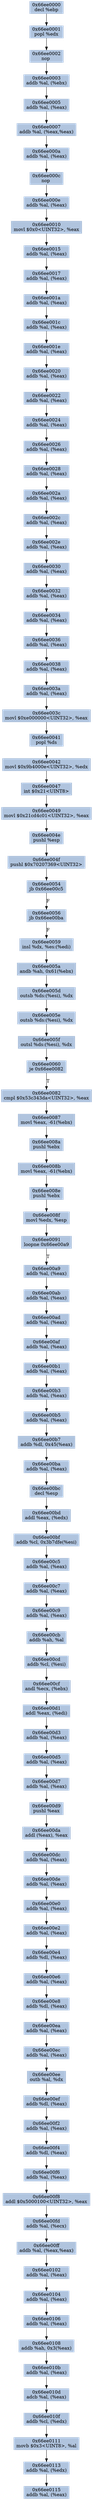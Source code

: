 digraph G {
node[shape=rectangle,style=filled,fillcolor=lightsteelblue,color=lightsteelblue]
bgcolor="transparent"
a0x66ee0000decl_ebp[label="0x66ee0000\ndecl %ebp"];
a0x66ee0001popl_edx[label="0x66ee0001\npopl %edx"];
a0x66ee0002nop_[label="0x66ee0002\nnop "];
a0x66ee0003addb_al_ebx_[label="0x66ee0003\naddb %al, (%ebx)"];
a0x66ee0005addb_al_eax_[label="0x66ee0005\naddb %al, (%eax)"];
a0x66ee0007addb_al_eaxeax_[label="0x66ee0007\naddb %al, (%eax,%eax)"];
a0x66ee000aaddb_al_eax_[label="0x66ee000a\naddb %al, (%eax)"];
a0x66ee000cnop_[label="0x66ee000c\nnop "];
a0x66ee000eaddb_al_eax_[label="0x66ee000e\naddb %al, (%eax)"];
a0x66ee0010movl_0x0UINT32_eax[label="0x66ee0010\nmovl $0x0<UINT32>, %eax"];
a0x66ee0015addb_al_eax_[label="0x66ee0015\naddb %al, (%eax)"];
a0x66ee0017addb_al_eax_[label="0x66ee0017\naddb %al, (%eax)"];
a0x66ee001aaddb_al_eax_[label="0x66ee001a\naddb %al, (%eax)"];
a0x66ee001caddb_al_eax_[label="0x66ee001c\naddb %al, (%eax)"];
a0x66ee001eaddb_al_eax_[label="0x66ee001e\naddb %al, (%eax)"];
a0x66ee0020addb_al_eax_[label="0x66ee0020\naddb %al, (%eax)"];
a0x66ee0022addb_al_eax_[label="0x66ee0022\naddb %al, (%eax)"];
a0x66ee0024addb_al_eax_[label="0x66ee0024\naddb %al, (%eax)"];
a0x66ee0026addb_al_eax_[label="0x66ee0026\naddb %al, (%eax)"];
a0x66ee0028addb_al_eax_[label="0x66ee0028\naddb %al, (%eax)"];
a0x66ee002aaddb_al_eax_[label="0x66ee002a\naddb %al, (%eax)"];
a0x66ee002caddb_al_eax_[label="0x66ee002c\naddb %al, (%eax)"];
a0x66ee002eaddb_al_eax_[label="0x66ee002e\naddb %al, (%eax)"];
a0x66ee0030addb_al_eax_[label="0x66ee0030\naddb %al, (%eax)"];
a0x66ee0032addb_al_eax_[label="0x66ee0032\naddb %al, (%eax)"];
a0x66ee0034addb_al_eax_[label="0x66ee0034\naddb %al, (%eax)"];
a0x66ee0036addb_al_eax_[label="0x66ee0036\naddb %al, (%eax)"];
a0x66ee0038addb_al_eax_[label="0x66ee0038\naddb %al, (%eax)"];
a0x66ee003aaddb_al_eax_[label="0x66ee003a\naddb %al, (%eax)"];
a0x66ee003cmovl_0xe000000UINT32_eax[label="0x66ee003c\nmovl $0xe000000<UINT32>, %eax"];
a0x66ee0041popl_ds[label="0x66ee0041\npopl %ds"];
a0x66ee0042movl_0x9b4000eUINT32_edx[label="0x66ee0042\nmovl $0x9b4000e<UINT32>, %edx"];
a0x66ee0047int_0x21UINT8[label="0x66ee0047\nint $0x21<UINT8>"];
a0x66ee0049movl_0x21cd4c01UINT32_eax[label="0x66ee0049\nmovl $0x21cd4c01<UINT32>, %eax"];
a0x66ee004epushl_esp[label="0x66ee004e\npushl %esp"];
a0x66ee004fpushl_0x70207369UINT32[label="0x66ee004f\npushl $0x70207369<UINT32>"];
a0x66ee0054jb_0x66ee00c5[label="0x66ee0054\njb 0x66ee00c5"];
a0x66ee0056jb_0x66ee00ba[label="0x66ee0056\njb 0x66ee00ba"];
a0x66ee0059insl_dx_es_edi_[label="0x66ee0059\ninsl %dx, %es:(%edi)"];
a0x66ee005aandb_ah_0x61ebx_[label="0x66ee005a\nandb %ah, 0x61(%ebx)"];
a0x66ee005doutsb_ds_esi__dx[label="0x66ee005d\noutsb %ds:(%esi), %dx"];
a0x66ee005eoutsb_ds_esi__dx[label="0x66ee005e\noutsb %ds:(%esi), %dx"];
a0x66ee005foutsl_ds_esi__dx[label="0x66ee005f\noutsl %ds:(%esi), %dx"];
a0x66ee0060je_0x66ee0082[label="0x66ee0060\nje 0x66ee0082"];
a0x66ee0082cmpl_0x53c343daUINT32_eax[label="0x66ee0082\ncmpl $0x53c343da<UINT32>, %eax"];
a0x66ee0087movl_eax__61ebx_[label="0x66ee0087\nmovl %eax, -61(%ebx)"];
a0x66ee008apushl_ebx[label="0x66ee008a\npushl %ebx"];
a0x66ee008bmovl_eax__61ebx_[label="0x66ee008b\nmovl %eax, -61(%ebx)"];
a0x66ee008epushl_ebx[label="0x66ee008e\npushl %ebx"];
a0x66ee008fmovl_edx_esp[label="0x66ee008f\nmovl %edx, %esp"];
a0x66ee0091loopne_0x66ee00a9[label="0x66ee0091\nloopne 0x66ee00a9"];
a0x66ee00a9addb_al_eax_[label="0x66ee00a9\naddb %al, (%eax)"];
a0x66ee00abaddb_al_eax_[label="0x66ee00ab\naddb %al, (%eax)"];
a0x66ee00adaddb_al_eax_[label="0x66ee00ad\naddb %al, (%eax)"];
a0x66ee00afaddb_al_eax_[label="0x66ee00af\naddb %al, (%eax)"];
a0x66ee00b1addb_al_eax_[label="0x66ee00b1\naddb %al, (%eax)"];
a0x66ee00b3addb_al_eax_[label="0x66ee00b3\naddb %al, (%eax)"];
a0x66ee00b5addb_al_eax_[label="0x66ee00b5\naddb %al, (%eax)"];
a0x66ee00b7addb_dl_0x45eax_[label="0x66ee00b7\naddb %dl, 0x45(%eax)"];
a0x66ee00baaddb_al_eax_[label="0x66ee00ba\naddb %al, (%eax)"];
a0x66ee00bcdecl_esp[label="0x66ee00bc\ndecl %esp"];
a0x66ee00bdaddl_eax_edx_[label="0x66ee00bd\naddl %eax, (%edx)"];
a0x66ee00bfaddb_cl_0x3b7dfeesi_[label="0x66ee00bf\naddb %cl, 0x3b7dfe(%esi)"];
a0x66ee00c5addb_al_eax_[label="0x66ee00c5\naddb %al, (%eax)"];
a0x66ee00c7addb_al_eax_[label="0x66ee00c7\naddb %al, (%eax)"];
a0x66ee00c9addb_al_eax_[label="0x66ee00c9\naddb %al, (%eax)"];
a0x66ee00cbaddb_ah_al[label="0x66ee00cb\naddb %ah, %al"];
a0x66ee00cdaddb_cl_esi_[label="0x66ee00cd\naddb %cl, (%esi)"];
a0x66ee00cfandl_ecx_ebx_[label="0x66ee00cf\nandl %ecx, (%ebx)"];
a0x66ee00d1addl_eax_edi_[label="0x66ee00d1\naddl %eax, (%edi)"];
a0x66ee00d3addb_al_eax_[label="0x66ee00d3\naddb %al, (%eax)"];
a0x66ee00d5addb_al_eax_[label="0x66ee00d5\naddb %al, (%eax)"];
a0x66ee00d7addb_al_eax_[label="0x66ee00d7\naddb %al, (%eax)"];
a0x66ee00d9pushl_eax[label="0x66ee00d9\npushl %eax"];
a0x66ee00daaddl_eax__eax[label="0x66ee00da\naddl (%eax), %eax"];
a0x66ee00dcaddb_al_eax_[label="0x66ee00dc\naddb %al, (%eax)"];
a0x66ee00deaddb_al_eax_[label="0x66ee00de\naddb %al, (%eax)"];
a0x66ee00e0addb_al_eax_[label="0x66ee00e0\naddb %al, (%eax)"];
a0x66ee00e2addb_al_eax_[label="0x66ee00e2\naddb %al, (%eax)"];
a0x66ee00e4addb_dl_eax_[label="0x66ee00e4\naddb %dl, (%eax)"];
a0x66ee00e6addb_al_eax_[label="0x66ee00e6\naddb %al, (%eax)"];
a0x66ee00e8addb_dl_eax_[label="0x66ee00e8\naddb %dl, (%eax)"];
a0x66ee00eaaddb_al_eax_[label="0x66ee00ea\naddb %al, (%eax)"];
a0x66ee00ecaddb_al_eax_[label="0x66ee00ec\naddb %al, (%eax)"];
a0x66ee00eeoutb_al_dx[label="0x66ee00ee\noutb %al, %dx"];
a0x66ee00efaddb_dl_eax_[label="0x66ee00ef\naddb %dl, (%eax)"];
a0x66ee00f2addb_al_eax_[label="0x66ee00f2\naddb %al, (%eax)"];
a0x66ee00f4addb_dl_eax_[label="0x66ee00f4\naddb %dl, (%eax)"];
a0x66ee00f6addb_al_eax_[label="0x66ee00f6\naddb %al, (%eax)"];
a0x66ee00f8addl_0x5000100UINT32_eax[label="0x66ee00f8\naddl $0x5000100<UINT32>, %eax"];
a0x66ee00fdaddb_al_ecx_[label="0x66ee00fd\naddb %al, (%ecx)"];
a0x66ee00ffaddb_al_eaxeax_[label="0x66ee00ff\naddb %al, (%eax,%eax)"];
a0x66ee0102addb_al_eax_[label="0x66ee0102\naddb %al, (%eax)"];
a0x66ee0104addb_al_eax_[label="0x66ee0104\naddb %al, (%eax)"];
a0x66ee0106addb_al_eax_[label="0x66ee0106\naddb %al, (%eax)"];
a0x66ee0108addb_ah_0x3eax_[label="0x66ee0108\naddb %ah, 0x3(%eax)"];
a0x66ee010baddb_al_eax_[label="0x66ee010b\naddb %al, (%eax)"];
a0x66ee010dadcb_al_eax_[label="0x66ee010d\nadcb %al, (%eax)"];
a0x66ee010faddb_cl_edx_[label="0x66ee010f\naddb %cl, (%edx)"];
a0x66ee0111movb_0x3UINT8_al[label="0x66ee0111\nmovb $0x3<UINT8>, %al"];
a0x66ee0113addb_al_edx_[label="0x66ee0113\naddb %al, (%edx)"];
a0x66ee0115addb_al_eax_[label="0x66ee0115\naddb %al, (%eax)"];
a0x66ee0000decl_ebp -> a0x66ee0001popl_edx [color="#000000"];
a0x66ee0001popl_edx -> a0x66ee0002nop_ [color="#000000"];
a0x66ee0002nop_ -> a0x66ee0003addb_al_ebx_ [color="#000000"];
a0x66ee0003addb_al_ebx_ -> a0x66ee0005addb_al_eax_ [color="#000000"];
a0x66ee0005addb_al_eax_ -> a0x66ee0007addb_al_eaxeax_ [color="#000000"];
a0x66ee0007addb_al_eaxeax_ -> a0x66ee000aaddb_al_eax_ [color="#000000"];
a0x66ee000aaddb_al_eax_ -> a0x66ee000cnop_ [color="#000000"];
a0x66ee000cnop_ -> a0x66ee000eaddb_al_eax_ [color="#000000"];
a0x66ee000eaddb_al_eax_ -> a0x66ee0010movl_0x0UINT32_eax [color="#000000"];
a0x66ee0010movl_0x0UINT32_eax -> a0x66ee0015addb_al_eax_ [color="#000000"];
a0x66ee0015addb_al_eax_ -> a0x66ee0017addb_al_eax_ [color="#000000"];
a0x66ee0017addb_al_eax_ -> a0x66ee001aaddb_al_eax_ [color="#000000"];
a0x66ee001aaddb_al_eax_ -> a0x66ee001caddb_al_eax_ [color="#000000"];
a0x66ee001caddb_al_eax_ -> a0x66ee001eaddb_al_eax_ [color="#000000"];
a0x66ee001eaddb_al_eax_ -> a0x66ee0020addb_al_eax_ [color="#000000"];
a0x66ee0020addb_al_eax_ -> a0x66ee0022addb_al_eax_ [color="#000000"];
a0x66ee0022addb_al_eax_ -> a0x66ee0024addb_al_eax_ [color="#000000"];
a0x66ee0024addb_al_eax_ -> a0x66ee0026addb_al_eax_ [color="#000000"];
a0x66ee0026addb_al_eax_ -> a0x66ee0028addb_al_eax_ [color="#000000"];
a0x66ee0028addb_al_eax_ -> a0x66ee002aaddb_al_eax_ [color="#000000"];
a0x66ee002aaddb_al_eax_ -> a0x66ee002caddb_al_eax_ [color="#000000"];
a0x66ee002caddb_al_eax_ -> a0x66ee002eaddb_al_eax_ [color="#000000"];
a0x66ee002eaddb_al_eax_ -> a0x66ee0030addb_al_eax_ [color="#000000"];
a0x66ee0030addb_al_eax_ -> a0x66ee0032addb_al_eax_ [color="#000000"];
a0x66ee0032addb_al_eax_ -> a0x66ee0034addb_al_eax_ [color="#000000"];
a0x66ee0034addb_al_eax_ -> a0x66ee0036addb_al_eax_ [color="#000000"];
a0x66ee0036addb_al_eax_ -> a0x66ee0038addb_al_eax_ [color="#000000"];
a0x66ee0038addb_al_eax_ -> a0x66ee003aaddb_al_eax_ [color="#000000"];
a0x66ee003aaddb_al_eax_ -> a0x66ee003cmovl_0xe000000UINT32_eax [color="#000000"];
a0x66ee003cmovl_0xe000000UINT32_eax -> a0x66ee0041popl_ds [color="#000000"];
a0x66ee0041popl_ds -> a0x66ee0042movl_0x9b4000eUINT32_edx [color="#000000"];
a0x66ee0042movl_0x9b4000eUINT32_edx -> a0x66ee0047int_0x21UINT8 [color="#000000"];
a0x66ee0047int_0x21UINT8 -> a0x66ee0049movl_0x21cd4c01UINT32_eax [color="#000000"];
a0x66ee0049movl_0x21cd4c01UINT32_eax -> a0x66ee004epushl_esp [color="#000000"];
a0x66ee004epushl_esp -> a0x66ee004fpushl_0x70207369UINT32 [color="#000000"];
a0x66ee004fpushl_0x70207369UINT32 -> a0x66ee0054jb_0x66ee00c5 [color="#000000"];
a0x66ee0054jb_0x66ee00c5 -> a0x66ee0056jb_0x66ee00ba [color="#000000",label="F"];
a0x66ee0056jb_0x66ee00ba -> a0x66ee0059insl_dx_es_edi_ [color="#000000",label="F"];
a0x66ee0059insl_dx_es_edi_ -> a0x66ee005aandb_ah_0x61ebx_ [color="#000000"];
a0x66ee005aandb_ah_0x61ebx_ -> a0x66ee005doutsb_ds_esi__dx [color="#000000"];
a0x66ee005doutsb_ds_esi__dx -> a0x66ee005eoutsb_ds_esi__dx [color="#000000"];
a0x66ee005eoutsb_ds_esi__dx -> a0x66ee005foutsl_ds_esi__dx [color="#000000"];
a0x66ee005foutsl_ds_esi__dx -> a0x66ee0060je_0x66ee0082 [color="#000000"];
a0x66ee0060je_0x66ee0082 -> a0x66ee0082cmpl_0x53c343daUINT32_eax [color="#000000",label="T"];
a0x66ee0082cmpl_0x53c343daUINT32_eax -> a0x66ee0087movl_eax__61ebx_ [color="#000000"];
a0x66ee0087movl_eax__61ebx_ -> a0x66ee008apushl_ebx [color="#000000"];
a0x66ee008apushl_ebx -> a0x66ee008bmovl_eax__61ebx_ [color="#000000"];
a0x66ee008bmovl_eax__61ebx_ -> a0x66ee008epushl_ebx [color="#000000"];
a0x66ee008epushl_ebx -> a0x66ee008fmovl_edx_esp [color="#000000"];
a0x66ee008fmovl_edx_esp -> a0x66ee0091loopne_0x66ee00a9 [color="#000000"];
a0x66ee0091loopne_0x66ee00a9 -> a0x66ee00a9addb_al_eax_ [color="#000000",label="T"];
a0x66ee00a9addb_al_eax_ -> a0x66ee00abaddb_al_eax_ [color="#000000"];
a0x66ee00abaddb_al_eax_ -> a0x66ee00adaddb_al_eax_ [color="#000000"];
a0x66ee00adaddb_al_eax_ -> a0x66ee00afaddb_al_eax_ [color="#000000"];
a0x66ee00afaddb_al_eax_ -> a0x66ee00b1addb_al_eax_ [color="#000000"];
a0x66ee00b1addb_al_eax_ -> a0x66ee00b3addb_al_eax_ [color="#000000"];
a0x66ee00b3addb_al_eax_ -> a0x66ee00b5addb_al_eax_ [color="#000000"];
a0x66ee00b5addb_al_eax_ -> a0x66ee00b7addb_dl_0x45eax_ [color="#000000"];
a0x66ee00b7addb_dl_0x45eax_ -> a0x66ee00baaddb_al_eax_ [color="#000000"];
a0x66ee00baaddb_al_eax_ -> a0x66ee00bcdecl_esp [color="#000000"];
a0x66ee00bcdecl_esp -> a0x66ee00bdaddl_eax_edx_ [color="#000000"];
a0x66ee00bdaddl_eax_edx_ -> a0x66ee00bfaddb_cl_0x3b7dfeesi_ [color="#000000"];
a0x66ee00bfaddb_cl_0x3b7dfeesi_ -> a0x66ee00c5addb_al_eax_ [color="#000000"];
a0x66ee00c5addb_al_eax_ -> a0x66ee00c7addb_al_eax_ [color="#000000"];
a0x66ee00c7addb_al_eax_ -> a0x66ee00c9addb_al_eax_ [color="#000000"];
a0x66ee00c9addb_al_eax_ -> a0x66ee00cbaddb_ah_al [color="#000000"];
a0x66ee00cbaddb_ah_al -> a0x66ee00cdaddb_cl_esi_ [color="#000000"];
a0x66ee00cdaddb_cl_esi_ -> a0x66ee00cfandl_ecx_ebx_ [color="#000000"];
a0x66ee00cfandl_ecx_ebx_ -> a0x66ee00d1addl_eax_edi_ [color="#000000"];
a0x66ee00d1addl_eax_edi_ -> a0x66ee00d3addb_al_eax_ [color="#000000"];
a0x66ee00d3addb_al_eax_ -> a0x66ee00d5addb_al_eax_ [color="#000000"];
a0x66ee00d5addb_al_eax_ -> a0x66ee00d7addb_al_eax_ [color="#000000"];
a0x66ee00d7addb_al_eax_ -> a0x66ee00d9pushl_eax [color="#000000"];
a0x66ee00d9pushl_eax -> a0x66ee00daaddl_eax__eax [color="#000000"];
a0x66ee00daaddl_eax__eax -> a0x66ee00dcaddb_al_eax_ [color="#000000"];
a0x66ee00dcaddb_al_eax_ -> a0x66ee00deaddb_al_eax_ [color="#000000"];
a0x66ee00deaddb_al_eax_ -> a0x66ee00e0addb_al_eax_ [color="#000000"];
a0x66ee00e0addb_al_eax_ -> a0x66ee00e2addb_al_eax_ [color="#000000"];
a0x66ee00e2addb_al_eax_ -> a0x66ee00e4addb_dl_eax_ [color="#000000"];
a0x66ee00e4addb_dl_eax_ -> a0x66ee00e6addb_al_eax_ [color="#000000"];
a0x66ee00e6addb_al_eax_ -> a0x66ee00e8addb_dl_eax_ [color="#000000"];
a0x66ee00e8addb_dl_eax_ -> a0x66ee00eaaddb_al_eax_ [color="#000000"];
a0x66ee00eaaddb_al_eax_ -> a0x66ee00ecaddb_al_eax_ [color="#000000"];
a0x66ee00ecaddb_al_eax_ -> a0x66ee00eeoutb_al_dx [color="#000000"];
a0x66ee00eeoutb_al_dx -> a0x66ee00efaddb_dl_eax_ [color="#000000"];
a0x66ee00efaddb_dl_eax_ -> a0x66ee00f2addb_al_eax_ [color="#000000"];
a0x66ee00f2addb_al_eax_ -> a0x66ee00f4addb_dl_eax_ [color="#000000"];
a0x66ee00f4addb_dl_eax_ -> a0x66ee00f6addb_al_eax_ [color="#000000"];
a0x66ee00f6addb_al_eax_ -> a0x66ee00f8addl_0x5000100UINT32_eax [color="#000000"];
a0x66ee00f8addl_0x5000100UINT32_eax -> a0x66ee00fdaddb_al_ecx_ [color="#000000"];
a0x66ee00fdaddb_al_ecx_ -> a0x66ee00ffaddb_al_eaxeax_ [color="#000000"];
a0x66ee00ffaddb_al_eaxeax_ -> a0x66ee0102addb_al_eax_ [color="#000000"];
a0x66ee0102addb_al_eax_ -> a0x66ee0104addb_al_eax_ [color="#000000"];
a0x66ee0104addb_al_eax_ -> a0x66ee0106addb_al_eax_ [color="#000000"];
a0x66ee0106addb_al_eax_ -> a0x66ee0108addb_ah_0x3eax_ [color="#000000"];
a0x66ee0108addb_ah_0x3eax_ -> a0x66ee010baddb_al_eax_ [color="#000000"];
a0x66ee010baddb_al_eax_ -> a0x66ee010dadcb_al_eax_ [color="#000000"];
a0x66ee010dadcb_al_eax_ -> a0x66ee010faddb_cl_edx_ [color="#000000"];
a0x66ee010faddb_cl_edx_ -> a0x66ee0111movb_0x3UINT8_al [color="#000000"];
a0x66ee0111movb_0x3UINT8_al -> a0x66ee0113addb_al_edx_ [color="#000000"];
a0x66ee0113addb_al_edx_ -> a0x66ee0115addb_al_eax_ [color="#000000"];
}
